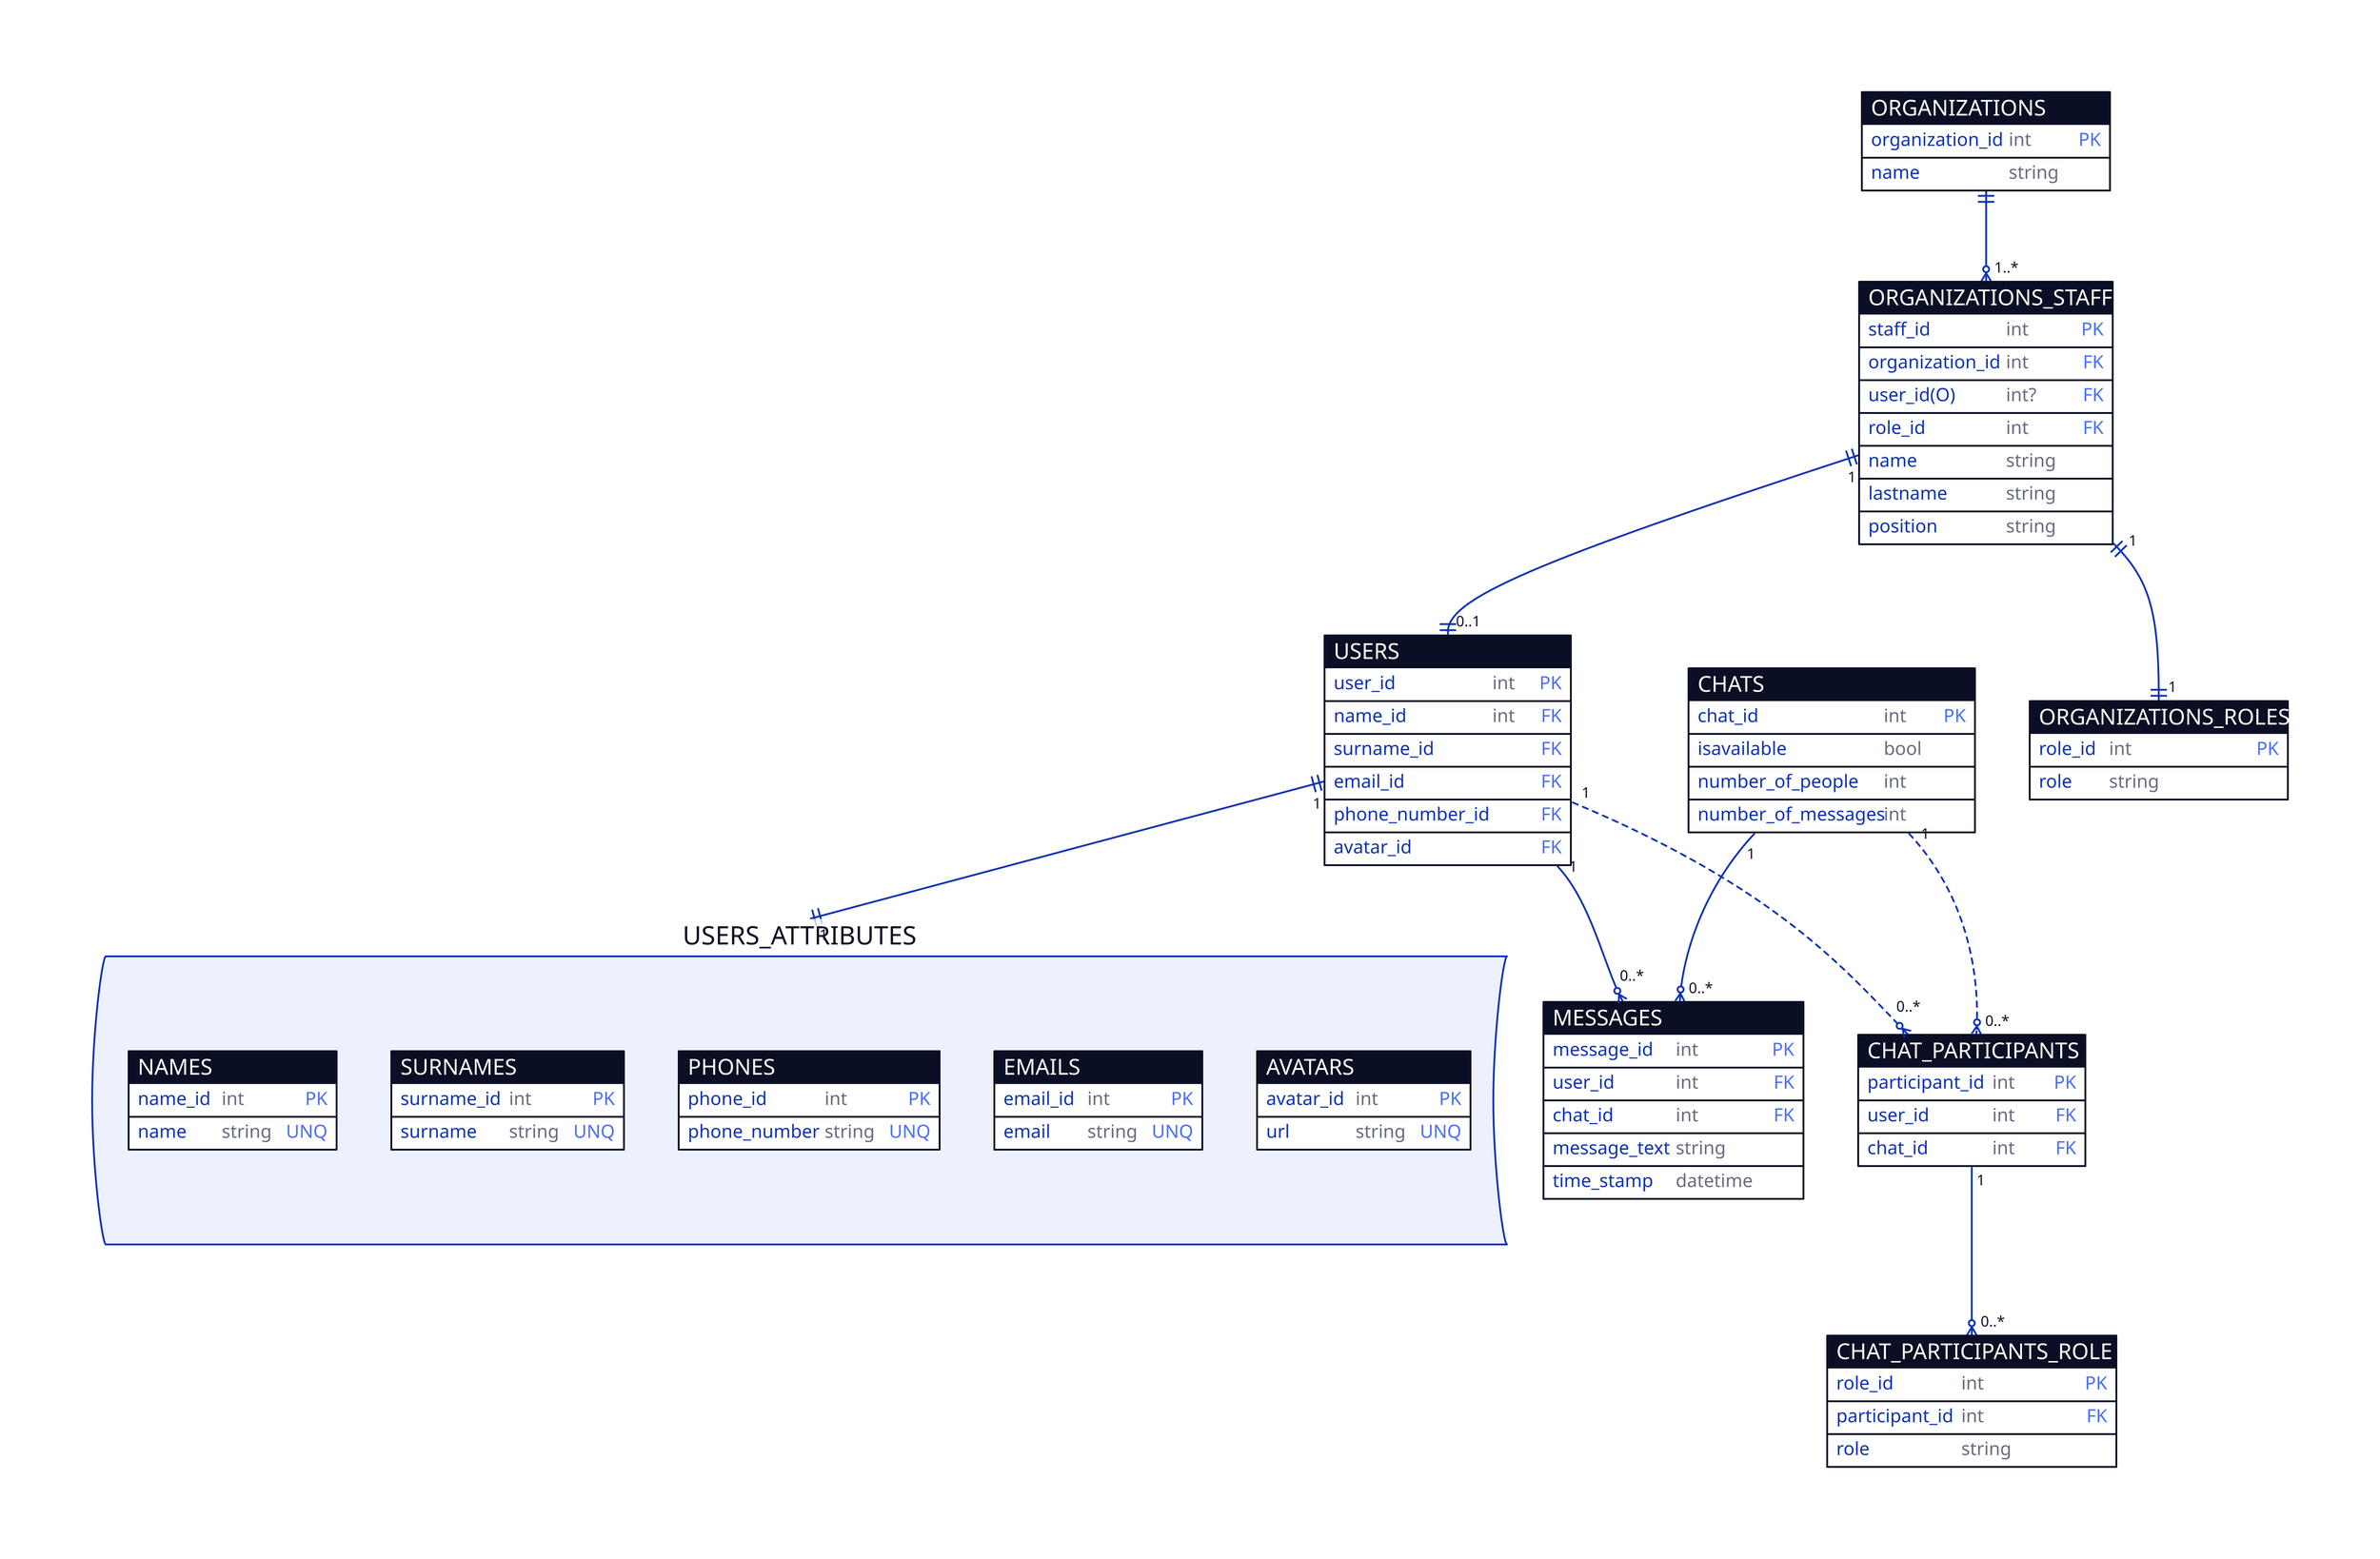 #MAIN ENTITIES
USERS: {
  shape: sql_table

  # FIELDS
  user_id: int {constraint: primary_key}
  name_id: int {constraint: foreign_key}
  surname_id: {constraint: foreign_key}
  email_id: {constraint: foreign_key}
  phone_number_id: {constraint: foreign_key}
  avatar_id: {constraint: foreign_key}
  # ...
}

CHATS: {
  shape: sql_table

  # FIELDS
  chat_id: int {constraint: primary_key}
  isavailable: bool
  number_of_people: int
  number_of_messages: int
  # ...
}

# Merged table of user-chat -- many-to-many
CHAT_PARTICIPANTS: {
  shape: sql_table

  # FIELDS
  participant_id: int {constraint: primary_key}
  user_id: int {constraint: foreign_key}
  chat_id: int {constraint: foreign_key}
  # ...
}

CHAT_PARTICIPANTS_ROLE: {
  shape: sql_table

  role_id: int {constraint: primary_key}
  participant_id: int {constraint: foreign_key}
  role: string
}

MESSAGES: {
  #Represents a message entity
  shape: sql_table
  
  #FIELDS
  message_id: int {constraint: primary_key}
  user_id: int {constraint: foreign_key}
  chat_id: int{constraint: foreign_key}
  message_text: string
  time_stamp: datetime
}


ORGANIZATIONS: {
  shape: sql_table

  #FIELDS
  organization_id: int {constraint: primary_key}
  name: string
}

ORGANIZATIONS_STAFF:{
  shape: sql_table

  #FIELDS
  staff_id: int {constraint: primary_key}
  organization_id: int {constraint: foreign_key}
  user_id(O): int? {constraint: foreign_key} #a personel can be in an organization, but not registred as a user
  role_id: int {constraint: foreign_key}  
  name: string
  lastname: string
  position: string  
}

ORGANIZATIONS_ROLES:{
  shape: sql_table

  #FIELDS
  role_id: int {constraint: primary_key}
  role: string  
}


# RELATIONSHIPS
USERS <->  USERS_ATTRIBUTES:{
  source-arrowhead: 1 {
    shape: cf-one-required
    style.filled: true
  } 
  target-arrowhead: 1 {
    shape: cf-one-required
    style.filled: true
  } 
}


 
USERS -> CHAT_PARTICIPANTS:{
  style: {
    stroke-dash: 3   
  }
  source-arrowhead: 1
  target-arrowhead: 0..* {
    shape: cf-many
    style.filled: true    
  } 
}

CHATS ->CHAT_PARTICIPANTS:{
  style: {
    stroke-dash: 3   
  }
  source-arrowhead: 1
  target-arrowhead: 0..* {
    shape: cf-many
    style.filled: true
  } 
}


CHAT_PARTICIPANTS -> CHAT_PARTICIPANTS_ROLE:{
  source-arrowhead: 1
  target-arrowhead: 0..* {
    shape: cf-many
    style.filled: true
  } 
}


USERS -> MESSAGES:{
  source-arrowhead: 1
  target-arrowhead: 0..* {
    shape: cf-many
    style.filled: true
  } 
}

 
 

CHATS -> MESSAGES:{
  source-arrowhead: 1
  target-arrowhead: 0..* {
    shape: cf-many
    style.filled: true
  } 
}


ORGANIZATIONS <-> ORGANIZATIONS_STAFF:{
  source-arrowhead: {
    shape: cf-one-required
    style.filled: true 
  }
  target-arrowhead: 1..* {
    shape: cf-many
    style.filled: true
  } 
}

ORGANIZATIONS_STAFF <-> USERS:{
  #staff member has 0 or 1 account, therefore it is zero or one relationship
  source-arrowhead: 1 {
    shape: cf-one-required
    style.filled: true
  } 
  target-arrowhead: 0..1 {
    shape: cf-one-required
    style.filled: true
  } 
}


ORGANIZATIONS_STAFF <-> ORGANIZATIONS_ROLES:{
   #staff member has one organization role 
   source-arrowhead: 1 {
    shape: cf-one-required
    style.filled: true
  } 

   target-arrowhead: 1 {
    shape: cf-one-required
    style.filled: true
   } 

}


# ISOLATED TABLES
USERS_ATTRIBUTES: { 
  #Kepps users attributes like name, surname, phone, avatar etc.
  
  shape: stored_data


  NAMES: { 
    #keeps the table of various names
    shape: sql_table

    name_id: int {constraint: primary_key}
    name: string {constraint: unique}
  }

  SURNAMES: {
    #keeps the table of various surnames
    shape: sql_table

    surname_id: int {constraint: primary_key}
    surname: string {constraint: unique}
  }

  PHONES:{
    #keeps the table of unique phones
    shape: sql_table

    phone_id: int {constraint: primary_key}
    phone_number: string {constraint: unique}
  }

  EMAILS:{
    #keeps the table of avatars
    shape: sql_table

    email_id: int {constraint: primary_key}
    email: string {constraint: unique}
  }

  AVATARS:{
    #keeps the table of avatars
    shape: sql_table

    avatar_id: int {constraint: primary_key}
    url: string {constraint: unique}
  }

}
